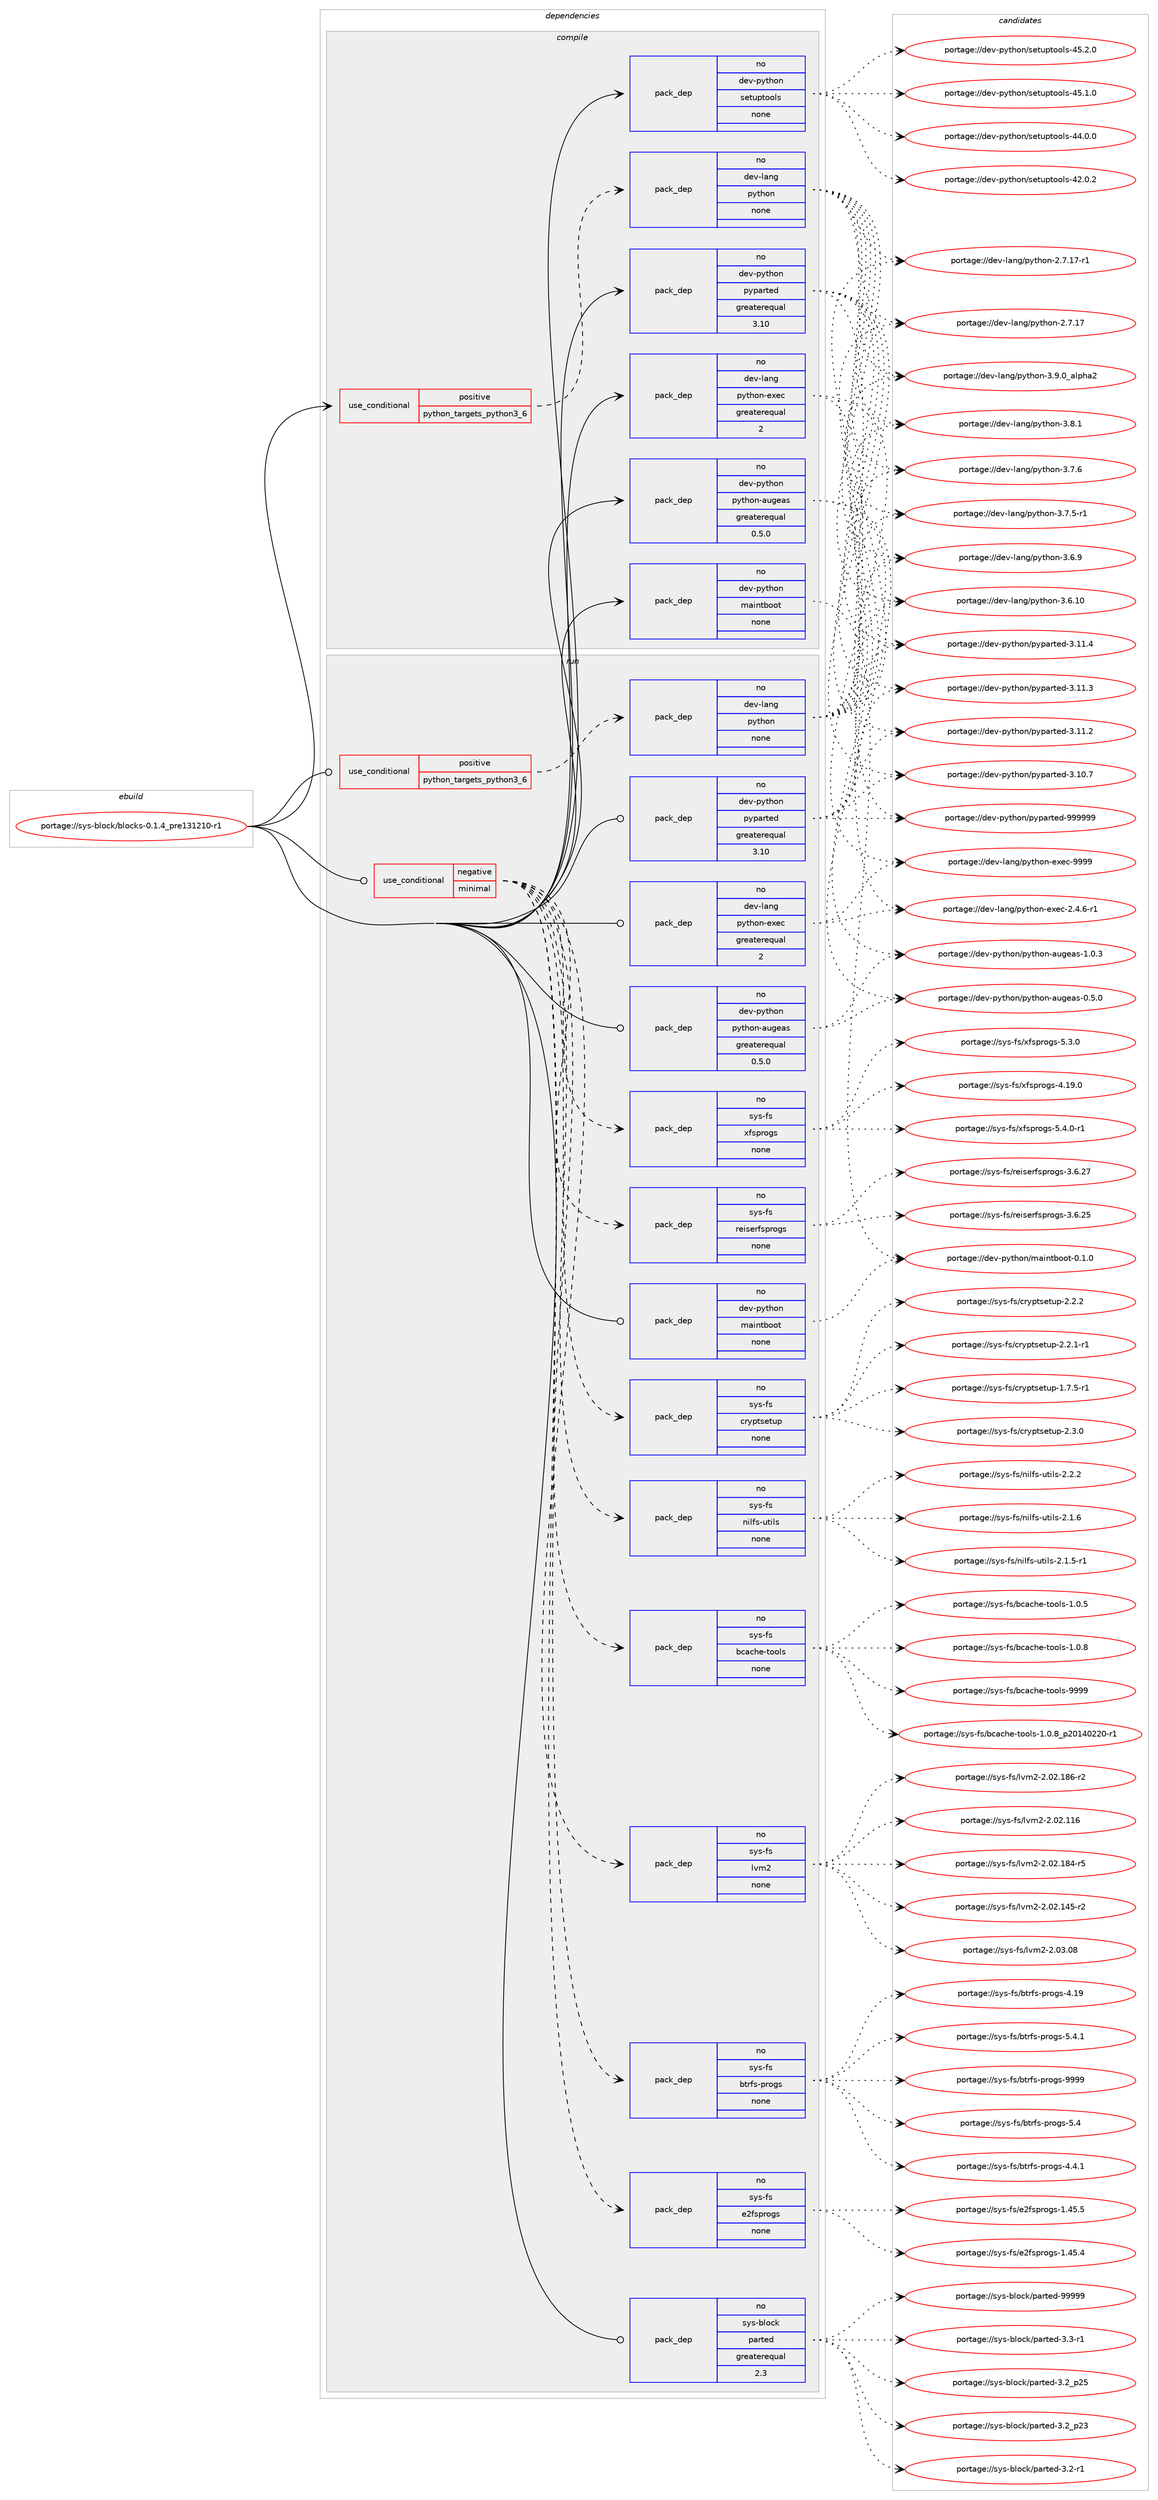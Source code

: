 digraph prolog {

# *************
# Graph options
# *************

newrank=true;
concentrate=true;
compound=true;
graph [rankdir=LR,fontname=Helvetica,fontsize=10,ranksep=1.5];#, ranksep=2.5, nodesep=0.2];
edge  [arrowhead=vee];
node  [fontname=Helvetica,fontsize=10];

# **********
# The ebuild
# **********

subgraph cluster_leftcol {
color=gray;
rank=same;
label=<<i>ebuild</i>>;
id [label="portage://sys-block/blocks-0.1.4_pre131210-r1", color=red, width=4, href="../sys-block/blocks-0.1.4_pre131210-r1.svg"];
}

# ****************
# The dependencies
# ****************

subgraph cluster_midcol {
color=gray;
label=<<i>dependencies</i>>;
subgraph cluster_compile {
fillcolor="#eeeeee";
style=filled;
label=<<i>compile</i>>;
subgraph cond11891 {
dependency56968 [label=<<TABLE BORDER="0" CELLBORDER="1" CELLSPACING="0" CELLPADDING="4"><TR><TD ROWSPAN="3" CELLPADDING="10">use_conditional</TD></TR><TR><TD>positive</TD></TR><TR><TD>python_targets_python3_6</TD></TR></TABLE>>, shape=none, color=red];
subgraph pack43855 {
dependency56969 [label=<<TABLE BORDER="0" CELLBORDER="1" CELLSPACING="0" CELLPADDING="4" WIDTH="220"><TR><TD ROWSPAN="6" CELLPADDING="30">pack_dep</TD></TR><TR><TD WIDTH="110">no</TD></TR><TR><TD>dev-lang</TD></TR><TR><TD>python</TD></TR><TR><TD>none</TD></TR><TR><TD></TD></TR></TABLE>>, shape=none, color=blue];
}
dependency56968:e -> dependency56969:w [weight=20,style="dashed",arrowhead="vee"];
}
id:e -> dependency56968:w [weight=20,style="solid",arrowhead="vee"];
subgraph pack43856 {
dependency56970 [label=<<TABLE BORDER="0" CELLBORDER="1" CELLSPACING="0" CELLPADDING="4" WIDTH="220"><TR><TD ROWSPAN="6" CELLPADDING="30">pack_dep</TD></TR><TR><TD WIDTH="110">no</TD></TR><TR><TD>dev-lang</TD></TR><TR><TD>python-exec</TD></TR><TR><TD>greaterequal</TD></TR><TR><TD>2</TD></TR></TABLE>>, shape=none, color=blue];
}
id:e -> dependency56970:w [weight=20,style="solid",arrowhead="vee"];
subgraph pack43857 {
dependency56971 [label=<<TABLE BORDER="0" CELLBORDER="1" CELLSPACING="0" CELLPADDING="4" WIDTH="220"><TR><TD ROWSPAN="6" CELLPADDING="30">pack_dep</TD></TR><TR><TD WIDTH="110">no</TD></TR><TR><TD>dev-python</TD></TR><TR><TD>maintboot</TD></TR><TR><TD>none</TD></TR><TR><TD></TD></TR></TABLE>>, shape=none, color=blue];
}
id:e -> dependency56971:w [weight=20,style="solid",arrowhead="vee"];
subgraph pack43858 {
dependency56972 [label=<<TABLE BORDER="0" CELLBORDER="1" CELLSPACING="0" CELLPADDING="4" WIDTH="220"><TR><TD ROWSPAN="6" CELLPADDING="30">pack_dep</TD></TR><TR><TD WIDTH="110">no</TD></TR><TR><TD>dev-python</TD></TR><TR><TD>pyparted</TD></TR><TR><TD>greaterequal</TD></TR><TR><TD>3.10</TD></TR></TABLE>>, shape=none, color=blue];
}
id:e -> dependency56972:w [weight=20,style="solid",arrowhead="vee"];
subgraph pack43859 {
dependency56973 [label=<<TABLE BORDER="0" CELLBORDER="1" CELLSPACING="0" CELLPADDING="4" WIDTH="220"><TR><TD ROWSPAN="6" CELLPADDING="30">pack_dep</TD></TR><TR><TD WIDTH="110">no</TD></TR><TR><TD>dev-python</TD></TR><TR><TD>python-augeas</TD></TR><TR><TD>greaterequal</TD></TR><TR><TD>0.5.0</TD></TR></TABLE>>, shape=none, color=blue];
}
id:e -> dependency56973:w [weight=20,style="solid",arrowhead="vee"];
subgraph pack43860 {
dependency56974 [label=<<TABLE BORDER="0" CELLBORDER="1" CELLSPACING="0" CELLPADDING="4" WIDTH="220"><TR><TD ROWSPAN="6" CELLPADDING="30">pack_dep</TD></TR><TR><TD WIDTH="110">no</TD></TR><TR><TD>dev-python</TD></TR><TR><TD>setuptools</TD></TR><TR><TD>none</TD></TR><TR><TD></TD></TR></TABLE>>, shape=none, color=blue];
}
id:e -> dependency56974:w [weight=20,style="solid",arrowhead="vee"];
}
subgraph cluster_compileandrun {
fillcolor="#eeeeee";
style=filled;
label=<<i>compile and run</i>>;
}
subgraph cluster_run {
fillcolor="#eeeeee";
style=filled;
label=<<i>run</i>>;
subgraph cond11892 {
dependency56975 [label=<<TABLE BORDER="0" CELLBORDER="1" CELLSPACING="0" CELLPADDING="4"><TR><TD ROWSPAN="3" CELLPADDING="10">use_conditional</TD></TR><TR><TD>negative</TD></TR><TR><TD>minimal</TD></TR></TABLE>>, shape=none, color=red];
subgraph pack43861 {
dependency56976 [label=<<TABLE BORDER="0" CELLBORDER="1" CELLSPACING="0" CELLPADDING="4" WIDTH="220"><TR><TD ROWSPAN="6" CELLPADDING="30">pack_dep</TD></TR><TR><TD WIDTH="110">no</TD></TR><TR><TD>sys-fs</TD></TR><TR><TD>btrfs-progs</TD></TR><TR><TD>none</TD></TR><TR><TD></TD></TR></TABLE>>, shape=none, color=blue];
}
dependency56975:e -> dependency56976:w [weight=20,style="dashed",arrowhead="vee"];
subgraph pack43862 {
dependency56977 [label=<<TABLE BORDER="0" CELLBORDER="1" CELLSPACING="0" CELLPADDING="4" WIDTH="220"><TR><TD ROWSPAN="6" CELLPADDING="30">pack_dep</TD></TR><TR><TD WIDTH="110">no</TD></TR><TR><TD>sys-fs</TD></TR><TR><TD>lvm2</TD></TR><TR><TD>none</TD></TR><TR><TD></TD></TR></TABLE>>, shape=none, color=blue];
}
dependency56975:e -> dependency56977:w [weight=20,style="dashed",arrowhead="vee"];
subgraph pack43863 {
dependency56978 [label=<<TABLE BORDER="0" CELLBORDER="1" CELLSPACING="0" CELLPADDING="4" WIDTH="220"><TR><TD ROWSPAN="6" CELLPADDING="30">pack_dep</TD></TR><TR><TD WIDTH="110">no</TD></TR><TR><TD>sys-fs</TD></TR><TR><TD>bcache-tools</TD></TR><TR><TD>none</TD></TR><TR><TD></TD></TR></TABLE>>, shape=none, color=blue];
}
dependency56975:e -> dependency56978:w [weight=20,style="dashed",arrowhead="vee"];
subgraph pack43864 {
dependency56979 [label=<<TABLE BORDER="0" CELLBORDER="1" CELLSPACING="0" CELLPADDING="4" WIDTH="220"><TR><TD ROWSPAN="6" CELLPADDING="30">pack_dep</TD></TR><TR><TD WIDTH="110">no</TD></TR><TR><TD>sys-fs</TD></TR><TR><TD>nilfs-utils</TD></TR><TR><TD>none</TD></TR><TR><TD></TD></TR></TABLE>>, shape=none, color=blue];
}
dependency56975:e -> dependency56979:w [weight=20,style="dashed",arrowhead="vee"];
subgraph pack43865 {
dependency56980 [label=<<TABLE BORDER="0" CELLBORDER="1" CELLSPACING="0" CELLPADDING="4" WIDTH="220"><TR><TD ROWSPAN="6" CELLPADDING="30">pack_dep</TD></TR><TR><TD WIDTH="110">no</TD></TR><TR><TD>sys-fs</TD></TR><TR><TD>cryptsetup</TD></TR><TR><TD>none</TD></TR><TR><TD></TD></TR></TABLE>>, shape=none, color=blue];
}
dependency56975:e -> dependency56980:w [weight=20,style="dashed",arrowhead="vee"];
subgraph pack43866 {
dependency56981 [label=<<TABLE BORDER="0" CELLBORDER="1" CELLSPACING="0" CELLPADDING="4" WIDTH="220"><TR><TD ROWSPAN="6" CELLPADDING="30">pack_dep</TD></TR><TR><TD WIDTH="110">no</TD></TR><TR><TD>sys-fs</TD></TR><TR><TD>reiserfsprogs</TD></TR><TR><TD>none</TD></TR><TR><TD></TD></TR></TABLE>>, shape=none, color=blue];
}
dependency56975:e -> dependency56981:w [weight=20,style="dashed",arrowhead="vee"];
subgraph pack43867 {
dependency56982 [label=<<TABLE BORDER="0" CELLBORDER="1" CELLSPACING="0" CELLPADDING="4" WIDTH="220"><TR><TD ROWSPAN="6" CELLPADDING="30">pack_dep</TD></TR><TR><TD WIDTH="110">no</TD></TR><TR><TD>sys-fs</TD></TR><TR><TD>xfsprogs</TD></TR><TR><TD>none</TD></TR><TR><TD></TD></TR></TABLE>>, shape=none, color=blue];
}
dependency56975:e -> dependency56982:w [weight=20,style="dashed",arrowhead="vee"];
subgraph pack43868 {
dependency56983 [label=<<TABLE BORDER="0" CELLBORDER="1" CELLSPACING="0" CELLPADDING="4" WIDTH="220"><TR><TD ROWSPAN="6" CELLPADDING="30">pack_dep</TD></TR><TR><TD WIDTH="110">no</TD></TR><TR><TD>sys-fs</TD></TR><TR><TD>e2fsprogs</TD></TR><TR><TD>none</TD></TR><TR><TD></TD></TR></TABLE>>, shape=none, color=blue];
}
dependency56975:e -> dependency56983:w [weight=20,style="dashed",arrowhead="vee"];
}
id:e -> dependency56975:w [weight=20,style="solid",arrowhead="odot"];
subgraph cond11893 {
dependency56984 [label=<<TABLE BORDER="0" CELLBORDER="1" CELLSPACING="0" CELLPADDING="4"><TR><TD ROWSPAN="3" CELLPADDING="10">use_conditional</TD></TR><TR><TD>positive</TD></TR><TR><TD>python_targets_python3_6</TD></TR></TABLE>>, shape=none, color=red];
subgraph pack43869 {
dependency56985 [label=<<TABLE BORDER="0" CELLBORDER="1" CELLSPACING="0" CELLPADDING="4" WIDTH="220"><TR><TD ROWSPAN="6" CELLPADDING="30">pack_dep</TD></TR><TR><TD WIDTH="110">no</TD></TR><TR><TD>dev-lang</TD></TR><TR><TD>python</TD></TR><TR><TD>none</TD></TR><TR><TD></TD></TR></TABLE>>, shape=none, color=blue];
}
dependency56984:e -> dependency56985:w [weight=20,style="dashed",arrowhead="vee"];
}
id:e -> dependency56984:w [weight=20,style="solid",arrowhead="odot"];
subgraph pack43870 {
dependency56986 [label=<<TABLE BORDER="0" CELLBORDER="1" CELLSPACING="0" CELLPADDING="4" WIDTH="220"><TR><TD ROWSPAN="6" CELLPADDING="30">pack_dep</TD></TR><TR><TD WIDTH="110">no</TD></TR><TR><TD>dev-lang</TD></TR><TR><TD>python-exec</TD></TR><TR><TD>greaterequal</TD></TR><TR><TD>2</TD></TR></TABLE>>, shape=none, color=blue];
}
id:e -> dependency56986:w [weight=20,style="solid",arrowhead="odot"];
subgraph pack43871 {
dependency56987 [label=<<TABLE BORDER="0" CELLBORDER="1" CELLSPACING="0" CELLPADDING="4" WIDTH="220"><TR><TD ROWSPAN="6" CELLPADDING="30">pack_dep</TD></TR><TR><TD WIDTH="110">no</TD></TR><TR><TD>dev-python</TD></TR><TR><TD>maintboot</TD></TR><TR><TD>none</TD></TR><TR><TD></TD></TR></TABLE>>, shape=none, color=blue];
}
id:e -> dependency56987:w [weight=20,style="solid",arrowhead="odot"];
subgraph pack43872 {
dependency56988 [label=<<TABLE BORDER="0" CELLBORDER="1" CELLSPACING="0" CELLPADDING="4" WIDTH="220"><TR><TD ROWSPAN="6" CELLPADDING="30">pack_dep</TD></TR><TR><TD WIDTH="110">no</TD></TR><TR><TD>dev-python</TD></TR><TR><TD>pyparted</TD></TR><TR><TD>greaterequal</TD></TR><TR><TD>3.10</TD></TR></TABLE>>, shape=none, color=blue];
}
id:e -> dependency56988:w [weight=20,style="solid",arrowhead="odot"];
subgraph pack43873 {
dependency56989 [label=<<TABLE BORDER="0" CELLBORDER="1" CELLSPACING="0" CELLPADDING="4" WIDTH="220"><TR><TD ROWSPAN="6" CELLPADDING="30">pack_dep</TD></TR><TR><TD WIDTH="110">no</TD></TR><TR><TD>dev-python</TD></TR><TR><TD>python-augeas</TD></TR><TR><TD>greaterequal</TD></TR><TR><TD>0.5.0</TD></TR></TABLE>>, shape=none, color=blue];
}
id:e -> dependency56989:w [weight=20,style="solid",arrowhead="odot"];
subgraph pack43874 {
dependency56990 [label=<<TABLE BORDER="0" CELLBORDER="1" CELLSPACING="0" CELLPADDING="4" WIDTH="220"><TR><TD ROWSPAN="6" CELLPADDING="30">pack_dep</TD></TR><TR><TD WIDTH="110">no</TD></TR><TR><TD>sys-block</TD></TR><TR><TD>parted</TD></TR><TR><TD>greaterequal</TD></TR><TR><TD>2.3</TD></TR></TABLE>>, shape=none, color=blue];
}
id:e -> dependency56990:w [weight=20,style="solid",arrowhead="odot"];
}
}

# **************
# The candidates
# **************

subgraph cluster_choices {
rank=same;
color=gray;
label=<<i>candidates</i>>;

subgraph choice43855 {
color=black;
nodesep=1;
choice10010111845108971101034711212111610411111045514657464895971081121049750 [label="portage://dev-lang/python-3.9.0_alpha2", color=red, width=4,href="../dev-lang/python-3.9.0_alpha2.svg"];
choice100101118451089711010347112121116104111110455146564649 [label="portage://dev-lang/python-3.8.1", color=red, width=4,href="../dev-lang/python-3.8.1.svg"];
choice100101118451089711010347112121116104111110455146554654 [label="portage://dev-lang/python-3.7.6", color=red, width=4,href="../dev-lang/python-3.7.6.svg"];
choice1001011184510897110103471121211161041111104551465546534511449 [label="portage://dev-lang/python-3.7.5-r1", color=red, width=4,href="../dev-lang/python-3.7.5-r1.svg"];
choice100101118451089711010347112121116104111110455146544657 [label="portage://dev-lang/python-3.6.9", color=red, width=4,href="../dev-lang/python-3.6.9.svg"];
choice10010111845108971101034711212111610411111045514654464948 [label="portage://dev-lang/python-3.6.10", color=red, width=4,href="../dev-lang/python-3.6.10.svg"];
choice100101118451089711010347112121116104111110455046554649554511449 [label="portage://dev-lang/python-2.7.17-r1", color=red, width=4,href="../dev-lang/python-2.7.17-r1.svg"];
choice10010111845108971101034711212111610411111045504655464955 [label="portage://dev-lang/python-2.7.17", color=red, width=4,href="../dev-lang/python-2.7.17.svg"];
dependency56969:e -> choice10010111845108971101034711212111610411111045514657464895971081121049750:w [style=dotted,weight="100"];
dependency56969:e -> choice100101118451089711010347112121116104111110455146564649:w [style=dotted,weight="100"];
dependency56969:e -> choice100101118451089711010347112121116104111110455146554654:w [style=dotted,weight="100"];
dependency56969:e -> choice1001011184510897110103471121211161041111104551465546534511449:w [style=dotted,weight="100"];
dependency56969:e -> choice100101118451089711010347112121116104111110455146544657:w [style=dotted,weight="100"];
dependency56969:e -> choice10010111845108971101034711212111610411111045514654464948:w [style=dotted,weight="100"];
dependency56969:e -> choice100101118451089711010347112121116104111110455046554649554511449:w [style=dotted,weight="100"];
dependency56969:e -> choice10010111845108971101034711212111610411111045504655464955:w [style=dotted,weight="100"];
}
subgraph choice43856 {
color=black;
nodesep=1;
choice10010111845108971101034711212111610411111045101120101994557575757 [label="portage://dev-lang/python-exec-9999", color=red, width=4,href="../dev-lang/python-exec-9999.svg"];
choice10010111845108971101034711212111610411111045101120101994550465246544511449 [label="portage://dev-lang/python-exec-2.4.6-r1", color=red, width=4,href="../dev-lang/python-exec-2.4.6-r1.svg"];
dependency56970:e -> choice10010111845108971101034711212111610411111045101120101994557575757:w [style=dotted,weight="100"];
dependency56970:e -> choice10010111845108971101034711212111610411111045101120101994550465246544511449:w [style=dotted,weight="100"];
}
subgraph choice43857 {
color=black;
nodesep=1;
choice10010111845112121116104111110471099710511011698111111116454846494648 [label="portage://dev-python/maintboot-0.1.0", color=red, width=4,href="../dev-python/maintboot-0.1.0.svg"];
dependency56971:e -> choice10010111845112121116104111110471099710511011698111111116454846494648:w [style=dotted,weight="100"];
}
subgraph choice43858 {
color=black;
nodesep=1;
choice10010111845112121116104111110471121211129711411610110045575757575757 [label="portage://dev-python/pyparted-999999", color=red, width=4,href="../dev-python/pyparted-999999.svg"];
choice10010111845112121116104111110471121211129711411610110045514649494652 [label="portage://dev-python/pyparted-3.11.4", color=red, width=4,href="../dev-python/pyparted-3.11.4.svg"];
choice10010111845112121116104111110471121211129711411610110045514649494651 [label="portage://dev-python/pyparted-3.11.3", color=red, width=4,href="../dev-python/pyparted-3.11.3.svg"];
choice10010111845112121116104111110471121211129711411610110045514649494650 [label="portage://dev-python/pyparted-3.11.2", color=red, width=4,href="../dev-python/pyparted-3.11.2.svg"];
choice10010111845112121116104111110471121211129711411610110045514649484655 [label="portage://dev-python/pyparted-3.10.7", color=red, width=4,href="../dev-python/pyparted-3.10.7.svg"];
dependency56972:e -> choice10010111845112121116104111110471121211129711411610110045575757575757:w [style=dotted,weight="100"];
dependency56972:e -> choice10010111845112121116104111110471121211129711411610110045514649494652:w [style=dotted,weight="100"];
dependency56972:e -> choice10010111845112121116104111110471121211129711411610110045514649494651:w [style=dotted,weight="100"];
dependency56972:e -> choice10010111845112121116104111110471121211129711411610110045514649494650:w [style=dotted,weight="100"];
dependency56972:e -> choice10010111845112121116104111110471121211129711411610110045514649484655:w [style=dotted,weight="100"];
}
subgraph choice43859 {
color=black;
nodesep=1;
choice1001011184511212111610411111047112121116104111110459711710310197115454946484651 [label="portage://dev-python/python-augeas-1.0.3", color=red, width=4,href="../dev-python/python-augeas-1.0.3.svg"];
choice1001011184511212111610411111047112121116104111110459711710310197115454846534648 [label="portage://dev-python/python-augeas-0.5.0", color=red, width=4,href="../dev-python/python-augeas-0.5.0.svg"];
dependency56973:e -> choice1001011184511212111610411111047112121116104111110459711710310197115454946484651:w [style=dotted,weight="100"];
dependency56973:e -> choice1001011184511212111610411111047112121116104111110459711710310197115454846534648:w [style=dotted,weight="100"];
}
subgraph choice43860 {
color=black;
nodesep=1;
choice100101118451121211161041111104711510111611711211611111110811545525346504648 [label="portage://dev-python/setuptools-45.2.0", color=red, width=4,href="../dev-python/setuptools-45.2.0.svg"];
choice100101118451121211161041111104711510111611711211611111110811545525346494648 [label="portage://dev-python/setuptools-45.1.0", color=red, width=4,href="../dev-python/setuptools-45.1.0.svg"];
choice100101118451121211161041111104711510111611711211611111110811545525246484648 [label="portage://dev-python/setuptools-44.0.0", color=red, width=4,href="../dev-python/setuptools-44.0.0.svg"];
choice100101118451121211161041111104711510111611711211611111110811545525046484650 [label="portage://dev-python/setuptools-42.0.2", color=red, width=4,href="../dev-python/setuptools-42.0.2.svg"];
dependency56974:e -> choice100101118451121211161041111104711510111611711211611111110811545525346504648:w [style=dotted,weight="100"];
dependency56974:e -> choice100101118451121211161041111104711510111611711211611111110811545525346494648:w [style=dotted,weight="100"];
dependency56974:e -> choice100101118451121211161041111104711510111611711211611111110811545525246484648:w [style=dotted,weight="100"];
dependency56974:e -> choice100101118451121211161041111104711510111611711211611111110811545525046484650:w [style=dotted,weight="100"];
}
subgraph choice43861 {
color=black;
nodesep=1;
choice115121115451021154798116114102115451121141111031154557575757 [label="portage://sys-fs/btrfs-progs-9999", color=red, width=4,href="../sys-fs/btrfs-progs-9999.svg"];
choice11512111545102115479811611410211545112114111103115455346524649 [label="portage://sys-fs/btrfs-progs-5.4.1", color=red, width=4,href="../sys-fs/btrfs-progs-5.4.1.svg"];
choice1151211154510211547981161141021154511211411110311545534652 [label="portage://sys-fs/btrfs-progs-5.4", color=red, width=4,href="../sys-fs/btrfs-progs-5.4.svg"];
choice11512111545102115479811611410211545112114111103115455246524649 [label="portage://sys-fs/btrfs-progs-4.4.1", color=red, width=4,href="../sys-fs/btrfs-progs-4.4.1.svg"];
choice115121115451021154798116114102115451121141111031154552464957 [label="portage://sys-fs/btrfs-progs-4.19", color=red, width=4,href="../sys-fs/btrfs-progs-4.19.svg"];
dependency56976:e -> choice115121115451021154798116114102115451121141111031154557575757:w [style=dotted,weight="100"];
dependency56976:e -> choice11512111545102115479811611410211545112114111103115455346524649:w [style=dotted,weight="100"];
dependency56976:e -> choice1151211154510211547981161141021154511211411110311545534652:w [style=dotted,weight="100"];
dependency56976:e -> choice11512111545102115479811611410211545112114111103115455246524649:w [style=dotted,weight="100"];
dependency56976:e -> choice115121115451021154798116114102115451121141111031154552464957:w [style=dotted,weight="100"];
}
subgraph choice43862 {
color=black;
nodesep=1;
choice1151211154510211547108118109504550464851464856 [label="portage://sys-fs/lvm2-2.03.08", color=red, width=4,href="../sys-fs/lvm2-2.03.08.svg"];
choice1151211154510211547108118109504550464850464956544511450 [label="portage://sys-fs/lvm2-2.02.186-r2", color=red, width=4,href="../sys-fs/lvm2-2.02.186-r2.svg"];
choice1151211154510211547108118109504550464850464956524511453 [label="portage://sys-fs/lvm2-2.02.184-r5", color=red, width=4,href="../sys-fs/lvm2-2.02.184-r5.svg"];
choice1151211154510211547108118109504550464850464952534511450 [label="portage://sys-fs/lvm2-2.02.145-r2", color=red, width=4,href="../sys-fs/lvm2-2.02.145-r2.svg"];
choice115121115451021154710811810950455046485046494954 [label="portage://sys-fs/lvm2-2.02.116", color=red, width=4,href="../sys-fs/lvm2-2.02.116.svg"];
dependency56977:e -> choice1151211154510211547108118109504550464851464856:w [style=dotted,weight="100"];
dependency56977:e -> choice1151211154510211547108118109504550464850464956544511450:w [style=dotted,weight="100"];
dependency56977:e -> choice1151211154510211547108118109504550464850464956524511453:w [style=dotted,weight="100"];
dependency56977:e -> choice1151211154510211547108118109504550464850464952534511450:w [style=dotted,weight="100"];
dependency56977:e -> choice115121115451021154710811810950455046485046494954:w [style=dotted,weight="100"];
}
subgraph choice43863 {
color=black;
nodesep=1;
choice115121115451021154798999799104101451161111111081154557575757 [label="portage://sys-fs/bcache-tools-9999", color=red, width=4,href="../sys-fs/bcache-tools-9999.svg"];
choice115121115451021154798999799104101451161111111081154549464846569511250484952485050484511449 [label="portage://sys-fs/bcache-tools-1.0.8_p20140220-r1", color=red, width=4,href="../sys-fs/bcache-tools-1.0.8_p20140220-r1.svg"];
choice11512111545102115479899979910410145116111111108115454946484656 [label="portage://sys-fs/bcache-tools-1.0.8", color=red, width=4,href="../sys-fs/bcache-tools-1.0.8.svg"];
choice11512111545102115479899979910410145116111111108115454946484653 [label="portage://sys-fs/bcache-tools-1.0.5", color=red, width=4,href="../sys-fs/bcache-tools-1.0.5.svg"];
dependency56978:e -> choice115121115451021154798999799104101451161111111081154557575757:w [style=dotted,weight="100"];
dependency56978:e -> choice115121115451021154798999799104101451161111111081154549464846569511250484952485050484511449:w [style=dotted,weight="100"];
dependency56978:e -> choice11512111545102115479899979910410145116111111108115454946484656:w [style=dotted,weight="100"];
dependency56978:e -> choice11512111545102115479899979910410145116111111108115454946484653:w [style=dotted,weight="100"];
}
subgraph choice43864 {
color=black;
nodesep=1;
choice115121115451021154711010510810211545117116105108115455046504650 [label="portage://sys-fs/nilfs-utils-2.2.2", color=red, width=4,href="../sys-fs/nilfs-utils-2.2.2.svg"];
choice115121115451021154711010510810211545117116105108115455046494654 [label="portage://sys-fs/nilfs-utils-2.1.6", color=red, width=4,href="../sys-fs/nilfs-utils-2.1.6.svg"];
choice1151211154510211547110105108102115451171161051081154550464946534511449 [label="portage://sys-fs/nilfs-utils-2.1.5-r1", color=red, width=4,href="../sys-fs/nilfs-utils-2.1.5-r1.svg"];
dependency56979:e -> choice115121115451021154711010510810211545117116105108115455046504650:w [style=dotted,weight="100"];
dependency56979:e -> choice115121115451021154711010510810211545117116105108115455046494654:w [style=dotted,weight="100"];
dependency56979:e -> choice1151211154510211547110105108102115451171161051081154550464946534511449:w [style=dotted,weight="100"];
}
subgraph choice43865 {
color=black;
nodesep=1;
choice115121115451021154799114121112116115101116117112455046514648 [label="portage://sys-fs/cryptsetup-2.3.0", color=red, width=4,href="../sys-fs/cryptsetup-2.3.0.svg"];
choice115121115451021154799114121112116115101116117112455046504650 [label="portage://sys-fs/cryptsetup-2.2.2", color=red, width=4,href="../sys-fs/cryptsetup-2.2.2.svg"];
choice1151211154510211547991141211121161151011161171124550465046494511449 [label="portage://sys-fs/cryptsetup-2.2.1-r1", color=red, width=4,href="../sys-fs/cryptsetup-2.2.1-r1.svg"];
choice1151211154510211547991141211121161151011161171124549465546534511449 [label="portage://sys-fs/cryptsetup-1.7.5-r1", color=red, width=4,href="../sys-fs/cryptsetup-1.7.5-r1.svg"];
dependency56980:e -> choice115121115451021154799114121112116115101116117112455046514648:w [style=dotted,weight="100"];
dependency56980:e -> choice115121115451021154799114121112116115101116117112455046504650:w [style=dotted,weight="100"];
dependency56980:e -> choice1151211154510211547991141211121161151011161171124550465046494511449:w [style=dotted,weight="100"];
dependency56980:e -> choice1151211154510211547991141211121161151011161171124549465546534511449:w [style=dotted,weight="100"];
}
subgraph choice43866 {
color=black;
nodesep=1;
choice115121115451021154711410110511510111410211511211411110311545514654465055 [label="portage://sys-fs/reiserfsprogs-3.6.27", color=red, width=4,href="../sys-fs/reiserfsprogs-3.6.27.svg"];
choice115121115451021154711410110511510111410211511211411110311545514654465053 [label="portage://sys-fs/reiserfsprogs-3.6.25", color=red, width=4,href="../sys-fs/reiserfsprogs-3.6.25.svg"];
dependency56981:e -> choice115121115451021154711410110511510111410211511211411110311545514654465055:w [style=dotted,weight="100"];
dependency56981:e -> choice115121115451021154711410110511510111410211511211411110311545514654465053:w [style=dotted,weight="100"];
}
subgraph choice43867 {
color=black;
nodesep=1;
choice11512111545102115471201021151121141111031154553465246484511449 [label="portage://sys-fs/xfsprogs-5.4.0-r1", color=red, width=4,href="../sys-fs/xfsprogs-5.4.0-r1.svg"];
choice1151211154510211547120102115112114111103115455346514648 [label="portage://sys-fs/xfsprogs-5.3.0", color=red, width=4,href="../sys-fs/xfsprogs-5.3.0.svg"];
choice115121115451021154712010211511211411110311545524649574648 [label="portage://sys-fs/xfsprogs-4.19.0", color=red, width=4,href="../sys-fs/xfsprogs-4.19.0.svg"];
dependency56982:e -> choice11512111545102115471201021151121141111031154553465246484511449:w [style=dotted,weight="100"];
dependency56982:e -> choice1151211154510211547120102115112114111103115455346514648:w [style=dotted,weight="100"];
dependency56982:e -> choice115121115451021154712010211511211411110311545524649574648:w [style=dotted,weight="100"];
}
subgraph choice43868 {
color=black;
nodesep=1;
choice11512111545102115471015010211511211411110311545494652534653 [label="portage://sys-fs/e2fsprogs-1.45.5", color=red, width=4,href="../sys-fs/e2fsprogs-1.45.5.svg"];
choice11512111545102115471015010211511211411110311545494652534652 [label="portage://sys-fs/e2fsprogs-1.45.4", color=red, width=4,href="../sys-fs/e2fsprogs-1.45.4.svg"];
dependency56983:e -> choice11512111545102115471015010211511211411110311545494652534653:w [style=dotted,weight="100"];
dependency56983:e -> choice11512111545102115471015010211511211411110311545494652534652:w [style=dotted,weight="100"];
}
subgraph choice43869 {
color=black;
nodesep=1;
choice10010111845108971101034711212111610411111045514657464895971081121049750 [label="portage://dev-lang/python-3.9.0_alpha2", color=red, width=4,href="../dev-lang/python-3.9.0_alpha2.svg"];
choice100101118451089711010347112121116104111110455146564649 [label="portage://dev-lang/python-3.8.1", color=red, width=4,href="../dev-lang/python-3.8.1.svg"];
choice100101118451089711010347112121116104111110455146554654 [label="portage://dev-lang/python-3.7.6", color=red, width=4,href="../dev-lang/python-3.7.6.svg"];
choice1001011184510897110103471121211161041111104551465546534511449 [label="portage://dev-lang/python-3.7.5-r1", color=red, width=4,href="../dev-lang/python-3.7.5-r1.svg"];
choice100101118451089711010347112121116104111110455146544657 [label="portage://dev-lang/python-3.6.9", color=red, width=4,href="../dev-lang/python-3.6.9.svg"];
choice10010111845108971101034711212111610411111045514654464948 [label="portage://dev-lang/python-3.6.10", color=red, width=4,href="../dev-lang/python-3.6.10.svg"];
choice100101118451089711010347112121116104111110455046554649554511449 [label="portage://dev-lang/python-2.7.17-r1", color=red, width=4,href="../dev-lang/python-2.7.17-r1.svg"];
choice10010111845108971101034711212111610411111045504655464955 [label="portage://dev-lang/python-2.7.17", color=red, width=4,href="../dev-lang/python-2.7.17.svg"];
dependency56985:e -> choice10010111845108971101034711212111610411111045514657464895971081121049750:w [style=dotted,weight="100"];
dependency56985:e -> choice100101118451089711010347112121116104111110455146564649:w [style=dotted,weight="100"];
dependency56985:e -> choice100101118451089711010347112121116104111110455146554654:w [style=dotted,weight="100"];
dependency56985:e -> choice1001011184510897110103471121211161041111104551465546534511449:w [style=dotted,weight="100"];
dependency56985:e -> choice100101118451089711010347112121116104111110455146544657:w [style=dotted,weight="100"];
dependency56985:e -> choice10010111845108971101034711212111610411111045514654464948:w [style=dotted,weight="100"];
dependency56985:e -> choice100101118451089711010347112121116104111110455046554649554511449:w [style=dotted,weight="100"];
dependency56985:e -> choice10010111845108971101034711212111610411111045504655464955:w [style=dotted,weight="100"];
}
subgraph choice43870 {
color=black;
nodesep=1;
choice10010111845108971101034711212111610411111045101120101994557575757 [label="portage://dev-lang/python-exec-9999", color=red, width=4,href="../dev-lang/python-exec-9999.svg"];
choice10010111845108971101034711212111610411111045101120101994550465246544511449 [label="portage://dev-lang/python-exec-2.4.6-r1", color=red, width=4,href="../dev-lang/python-exec-2.4.6-r1.svg"];
dependency56986:e -> choice10010111845108971101034711212111610411111045101120101994557575757:w [style=dotted,weight="100"];
dependency56986:e -> choice10010111845108971101034711212111610411111045101120101994550465246544511449:w [style=dotted,weight="100"];
}
subgraph choice43871 {
color=black;
nodesep=1;
choice10010111845112121116104111110471099710511011698111111116454846494648 [label="portage://dev-python/maintboot-0.1.0", color=red, width=4,href="../dev-python/maintboot-0.1.0.svg"];
dependency56987:e -> choice10010111845112121116104111110471099710511011698111111116454846494648:w [style=dotted,weight="100"];
}
subgraph choice43872 {
color=black;
nodesep=1;
choice10010111845112121116104111110471121211129711411610110045575757575757 [label="portage://dev-python/pyparted-999999", color=red, width=4,href="../dev-python/pyparted-999999.svg"];
choice10010111845112121116104111110471121211129711411610110045514649494652 [label="portage://dev-python/pyparted-3.11.4", color=red, width=4,href="../dev-python/pyparted-3.11.4.svg"];
choice10010111845112121116104111110471121211129711411610110045514649494651 [label="portage://dev-python/pyparted-3.11.3", color=red, width=4,href="../dev-python/pyparted-3.11.3.svg"];
choice10010111845112121116104111110471121211129711411610110045514649494650 [label="portage://dev-python/pyparted-3.11.2", color=red, width=4,href="../dev-python/pyparted-3.11.2.svg"];
choice10010111845112121116104111110471121211129711411610110045514649484655 [label="portage://dev-python/pyparted-3.10.7", color=red, width=4,href="../dev-python/pyparted-3.10.7.svg"];
dependency56988:e -> choice10010111845112121116104111110471121211129711411610110045575757575757:w [style=dotted,weight="100"];
dependency56988:e -> choice10010111845112121116104111110471121211129711411610110045514649494652:w [style=dotted,weight="100"];
dependency56988:e -> choice10010111845112121116104111110471121211129711411610110045514649494651:w [style=dotted,weight="100"];
dependency56988:e -> choice10010111845112121116104111110471121211129711411610110045514649494650:w [style=dotted,weight="100"];
dependency56988:e -> choice10010111845112121116104111110471121211129711411610110045514649484655:w [style=dotted,weight="100"];
}
subgraph choice43873 {
color=black;
nodesep=1;
choice1001011184511212111610411111047112121116104111110459711710310197115454946484651 [label="portage://dev-python/python-augeas-1.0.3", color=red, width=4,href="../dev-python/python-augeas-1.0.3.svg"];
choice1001011184511212111610411111047112121116104111110459711710310197115454846534648 [label="portage://dev-python/python-augeas-0.5.0", color=red, width=4,href="../dev-python/python-augeas-0.5.0.svg"];
dependency56989:e -> choice1001011184511212111610411111047112121116104111110459711710310197115454946484651:w [style=dotted,weight="100"];
dependency56989:e -> choice1001011184511212111610411111047112121116104111110459711710310197115454846534648:w [style=dotted,weight="100"];
}
subgraph choice43874 {
color=black;
nodesep=1;
choice1151211154598108111991074711297114116101100455757575757 [label="portage://sys-block/parted-99999", color=red, width=4,href="../sys-block/parted-99999.svg"];
choice1151211154598108111991074711297114116101100455146514511449 [label="portage://sys-block/parted-3.3-r1", color=red, width=4,href="../sys-block/parted-3.3-r1.svg"];
choice115121115459810811199107471129711411610110045514650951125053 [label="portage://sys-block/parted-3.2_p25", color=red, width=4,href="../sys-block/parted-3.2_p25.svg"];
choice115121115459810811199107471129711411610110045514650951125051 [label="portage://sys-block/parted-3.2_p23", color=red, width=4,href="../sys-block/parted-3.2_p23.svg"];
choice1151211154598108111991074711297114116101100455146504511449 [label="portage://sys-block/parted-3.2-r1", color=red, width=4,href="../sys-block/parted-3.2-r1.svg"];
dependency56990:e -> choice1151211154598108111991074711297114116101100455757575757:w [style=dotted,weight="100"];
dependency56990:e -> choice1151211154598108111991074711297114116101100455146514511449:w [style=dotted,weight="100"];
dependency56990:e -> choice115121115459810811199107471129711411610110045514650951125053:w [style=dotted,weight="100"];
dependency56990:e -> choice115121115459810811199107471129711411610110045514650951125051:w [style=dotted,weight="100"];
dependency56990:e -> choice1151211154598108111991074711297114116101100455146504511449:w [style=dotted,weight="100"];
}
}

}
